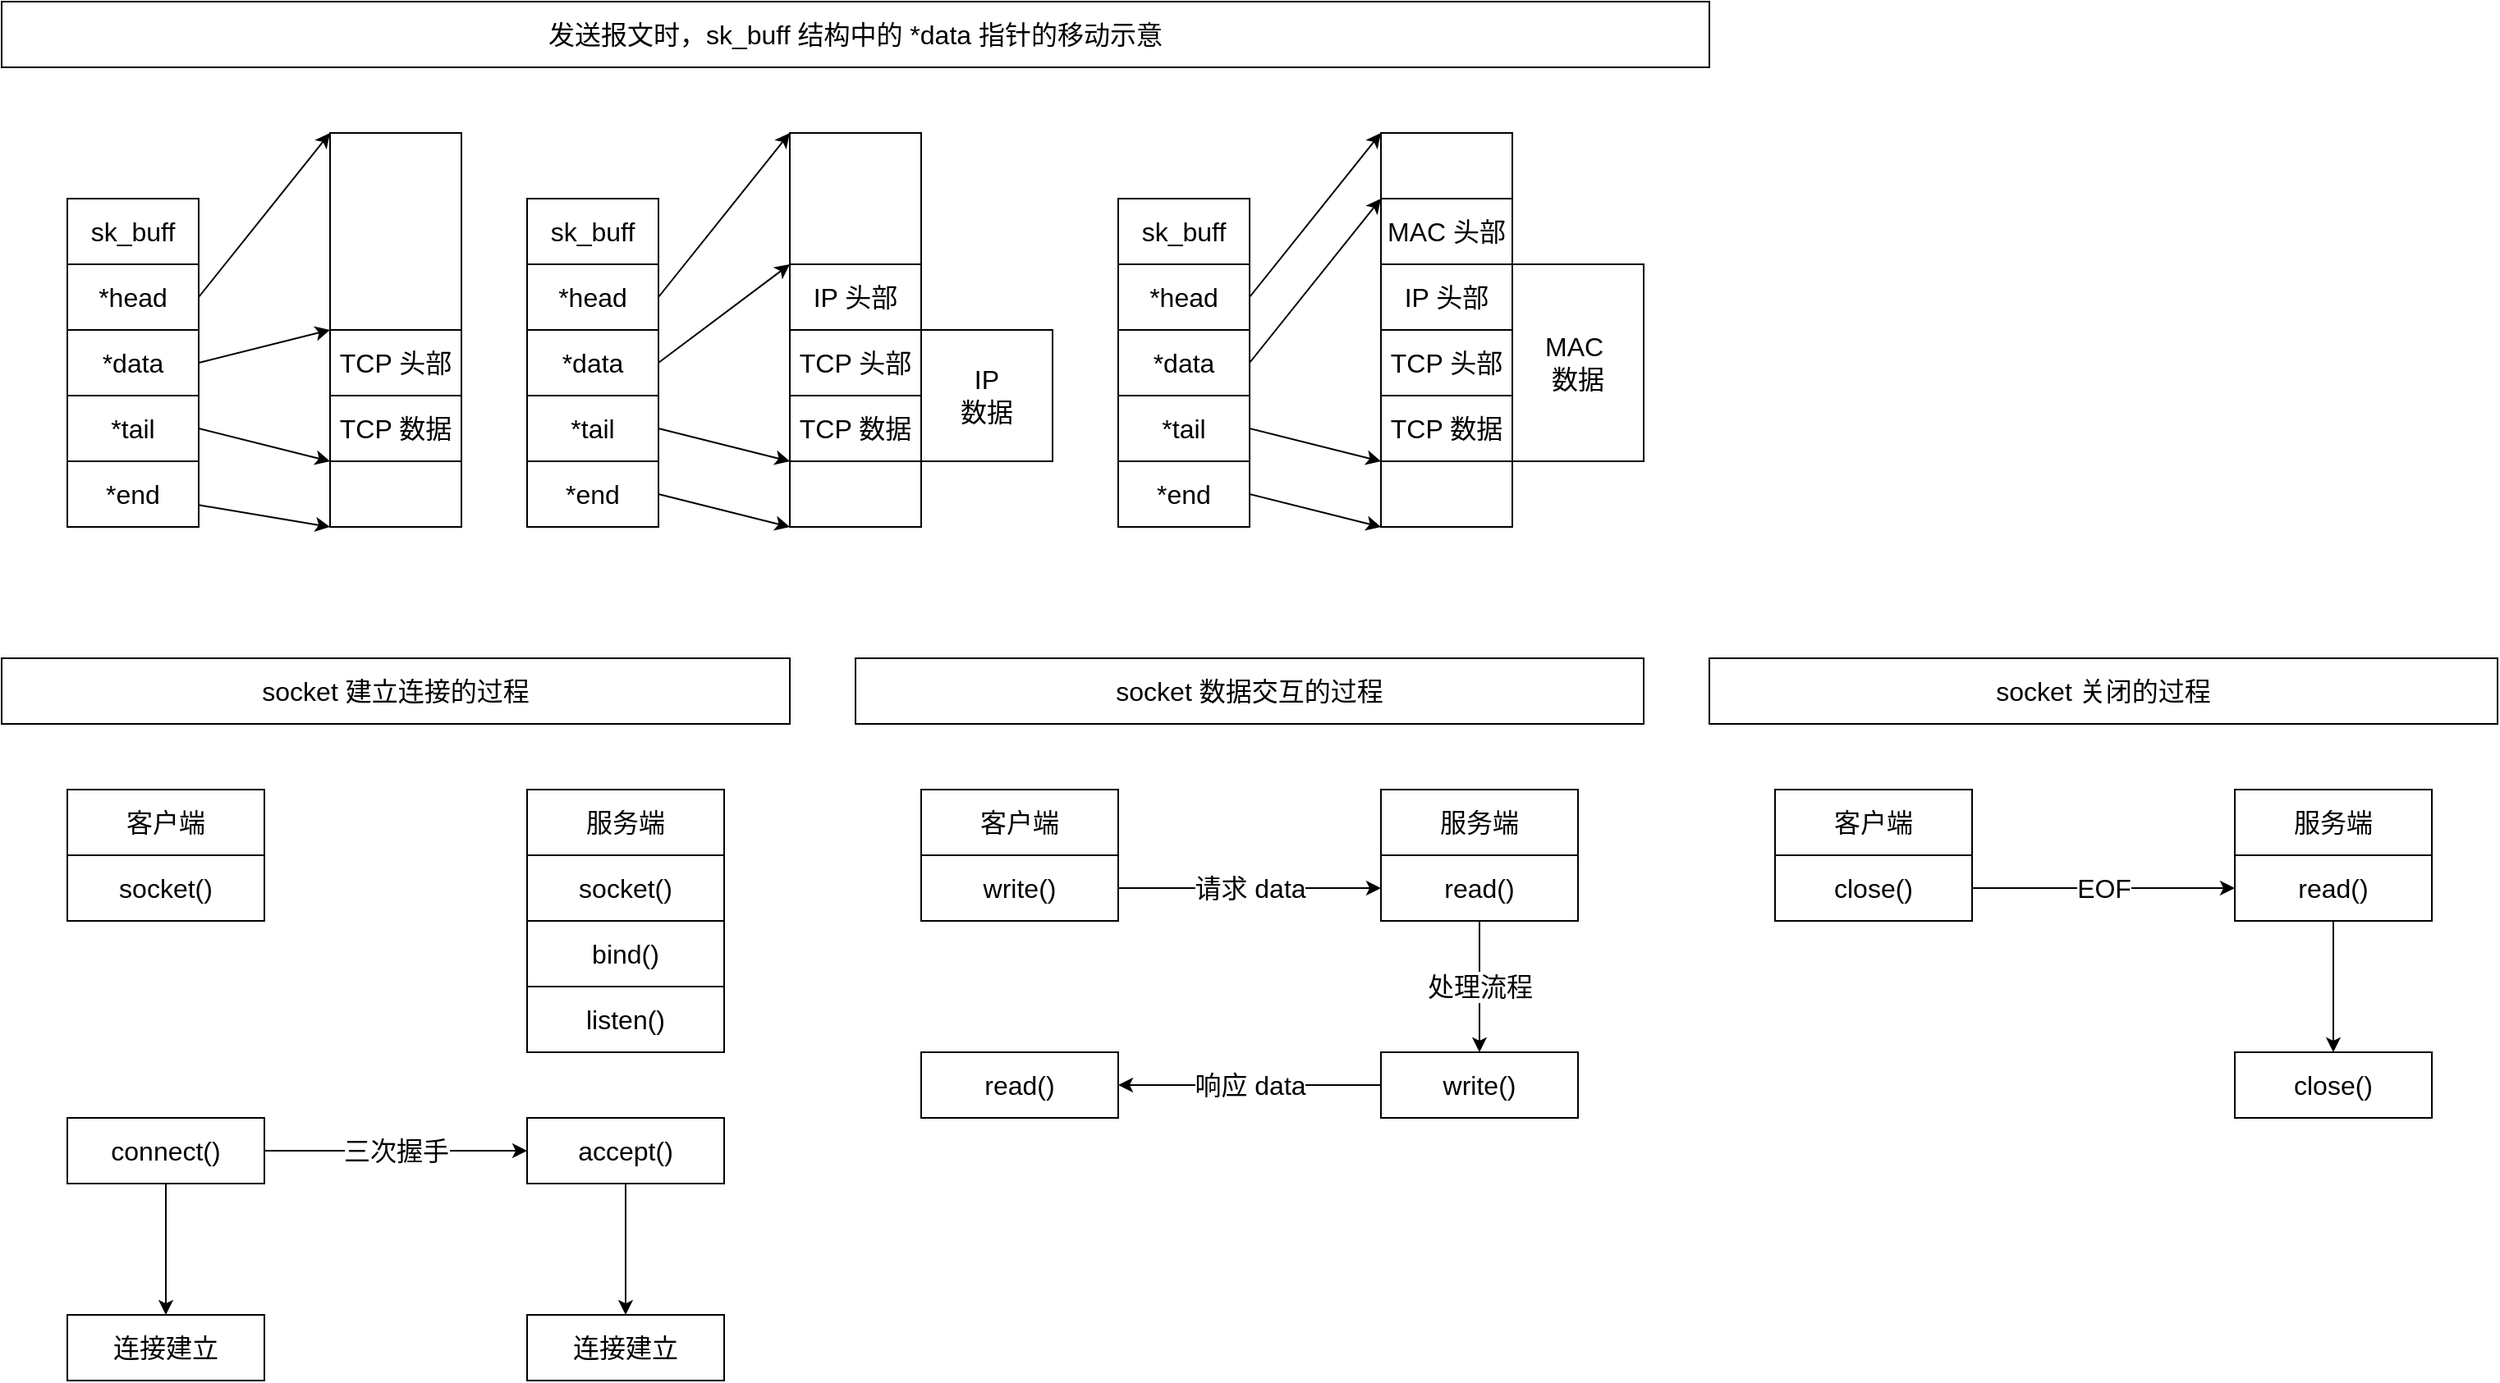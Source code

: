 <mxfile version="17.4.2" type="device"><diagram id="HNPtN634J6ExbS68HOep" name="第 1 页"><mxGraphModel dx="1173" dy="703" grid="1" gridSize="10" guides="0" tooltips="1" connect="1" arrows="0" fold="1" page="1" pageScale="1" pageWidth="827" pageHeight="1169" math="0" shadow="0"><root><mxCell id="0"/><mxCell id="1" parent="0"/><mxCell id="89l5CyNa93373uWAoevp-209" value="" style="edgeStyle=entityRelationEdgeStyle;startArrow=none;endArrow=none;segment=10;curved=1;rounded=0;fontSize=16;" parent="1" edge="1"><mxGeometry relative="1" as="geometry"><mxPoint x="2030" y="860" as="sourcePoint"/></mxGeometry></mxCell><mxCell id="Kh2Rkwwvn3VHc4qiZBlo-2" value="socket 建立连接的过程" style="rounded=0;whiteSpace=wrap;html=1;fontSize=16;strokeColor=default;fillColor=none;" parent="1" vertex="1"><mxGeometry x="40" y="440" width="480" height="40" as="geometry"/></mxCell><mxCell id="Kh2Rkwwvn3VHc4qiZBlo-3" value="客户端" style="rounded=0;whiteSpace=wrap;html=1;fontSize=16;strokeColor=default;fillColor=none;" parent="1" vertex="1"><mxGeometry x="80" y="520" width="120" height="40" as="geometry"/></mxCell><mxCell id="Kh2Rkwwvn3VHc4qiZBlo-4" value="服务端" style="rounded=0;whiteSpace=wrap;html=1;fontSize=16;strokeColor=default;fillColor=none;" parent="1" vertex="1"><mxGeometry x="360" y="520" width="120" height="40" as="geometry"/></mxCell><mxCell id="Kh2Rkwwvn3VHc4qiZBlo-5" value="socket()" style="rounded=0;whiteSpace=wrap;html=1;fontSize=16;strokeColor=default;fillColor=none;" parent="1" vertex="1"><mxGeometry x="360" y="560" width="120" height="40" as="geometry"/></mxCell><mxCell id="Kh2Rkwwvn3VHc4qiZBlo-6" value="bind()" style="rounded=0;whiteSpace=wrap;html=1;fontSize=16;strokeColor=default;fillColor=none;" parent="1" vertex="1"><mxGeometry x="360" y="600" width="120" height="40" as="geometry"/></mxCell><mxCell id="Kh2Rkwwvn3VHc4qiZBlo-7" value="listen()" style="rounded=0;whiteSpace=wrap;html=1;fontSize=16;strokeColor=default;fillColor=none;" parent="1" vertex="1"><mxGeometry x="360" y="640" width="120" height="40" as="geometry"/></mxCell><mxCell id="Kh2Rkwwvn3VHc4qiZBlo-8" value="accept()" style="rounded=0;whiteSpace=wrap;html=1;fontSize=16;strokeColor=default;fillColor=none;" parent="1" vertex="1"><mxGeometry x="360" y="720" width="120" height="40" as="geometry"/></mxCell><mxCell id="Kh2Rkwwvn3VHc4qiZBlo-9" value="socket()" style="rounded=0;whiteSpace=wrap;html=1;fontSize=16;strokeColor=default;fillColor=none;" parent="1" vertex="1"><mxGeometry x="80" y="560" width="120" height="40" as="geometry"/></mxCell><mxCell id="Kh2Rkwwvn3VHc4qiZBlo-10" value="connect()" style="rounded=0;whiteSpace=wrap;html=1;fontSize=16;strokeColor=default;fillColor=none;" parent="1" vertex="1"><mxGeometry x="80" y="720" width="120" height="40" as="geometry"/></mxCell><mxCell id="Kh2Rkwwvn3VHc4qiZBlo-11" value="write()" style="rounded=0;whiteSpace=wrap;html=1;fontSize=16;strokeColor=default;fillColor=none;" parent="1" vertex="1"><mxGeometry x="600" y="560" width="120" height="40" as="geometry"/></mxCell><mxCell id="Kh2Rkwwvn3VHc4qiZBlo-12" value="read()" style="rounded=0;whiteSpace=wrap;html=1;fontSize=16;strokeColor=default;fillColor=none;" parent="1" vertex="1"><mxGeometry x="600" y="680" width="120" height="40" as="geometry"/></mxCell><mxCell id="Kh2Rkwwvn3VHc4qiZBlo-13" value="read()" style="rounded=0;whiteSpace=wrap;html=1;fontSize=16;strokeColor=default;fillColor=none;" parent="1" vertex="1"><mxGeometry x="880" y="560" width="120" height="40" as="geometry"/></mxCell><mxCell id="Kh2Rkwwvn3VHc4qiZBlo-14" value="write()" style="rounded=0;whiteSpace=wrap;html=1;fontSize=16;strokeColor=default;fillColor=none;" parent="1" vertex="1"><mxGeometry x="880" y="680" width="120" height="40" as="geometry"/></mxCell><mxCell id="Kh2Rkwwvn3VHc4qiZBlo-17" value="" style="endArrow=classic;html=1;rounded=0;fontSize=16;" parent="1" source="Kh2Rkwwvn3VHc4qiZBlo-11" target="Kh2Rkwwvn3VHc4qiZBlo-13" edge="1"><mxGeometry width="50" height="50" relative="1" as="geometry"><mxPoint x="980" y="530" as="sourcePoint"/><mxPoint x="1030" y="480" as="targetPoint"/></mxGeometry></mxCell><mxCell id="Kh2Rkwwvn3VHc4qiZBlo-18" value="请求 data" style="edgeLabel;html=1;align=center;verticalAlign=middle;resizable=0;points=[];fontSize=16;" parent="Kh2Rkwwvn3VHc4qiZBlo-17" vertex="1" connectable="0"><mxGeometry relative="1" as="geometry"><mxPoint as="offset"/></mxGeometry></mxCell><mxCell id="Kh2Rkwwvn3VHc4qiZBlo-19" value="" style="endArrow=classic;html=1;rounded=0;fontSize=16;" parent="1" source="Kh2Rkwwvn3VHc4qiZBlo-14" target="Kh2Rkwwvn3VHc4qiZBlo-12" edge="1"><mxGeometry width="50" height="50" relative="1" as="geometry"><mxPoint x="740" y="590" as="sourcePoint"/><mxPoint x="520" y="780" as="targetPoint"/></mxGeometry></mxCell><mxCell id="Kh2Rkwwvn3VHc4qiZBlo-20" value="响应 data" style="edgeLabel;html=1;align=center;verticalAlign=middle;resizable=0;points=[];fontSize=16;" parent="Kh2Rkwwvn3VHc4qiZBlo-19" vertex="1" connectable="0"><mxGeometry relative="1" as="geometry"><mxPoint as="offset"/></mxGeometry></mxCell><mxCell id="Kh2Rkwwvn3VHc4qiZBlo-25" style="edgeStyle=orthogonalEdgeStyle;rounded=0;orthogonalLoop=1;jettySize=auto;html=1;exitX=0.5;exitY=1;exitDx=0;exitDy=0;fontSize=16;" parent="1" source="Kh2Rkwwvn3VHc4qiZBlo-13" target="Kh2Rkwwvn3VHc4qiZBlo-13" edge="1"><mxGeometry relative="1" as="geometry"/></mxCell><mxCell id="Kh2Rkwwvn3VHc4qiZBlo-26" value="" style="endArrow=classic;html=1;rounded=0;fontSize=16;" parent="1" source="Kh2Rkwwvn3VHc4qiZBlo-10" target="Kh2Rkwwvn3VHc4qiZBlo-8" edge="1"><mxGeometry width="50" height="50" relative="1" as="geometry"><mxPoint x="460" y="690" as="sourcePoint"/><mxPoint x="510" y="640" as="targetPoint"/></mxGeometry></mxCell><mxCell id="Kh2Rkwwvn3VHc4qiZBlo-27" value="三次握手" style="edgeLabel;html=1;align=center;verticalAlign=middle;resizable=0;points=[];fontSize=16;" parent="Kh2Rkwwvn3VHc4qiZBlo-26" vertex="1" connectable="0"><mxGeometry relative="1" as="geometry"><mxPoint as="offset"/></mxGeometry></mxCell><mxCell id="Kh2Rkwwvn3VHc4qiZBlo-28" value="&lt;span style=&quot;background-color: rgb(255 , 255 , 255)&quot;&gt;连接建立&lt;/span&gt;" style="rounded=0;whiteSpace=wrap;html=1;fontSize=16;strokeColor=default;fillColor=none;" parent="1" vertex="1"><mxGeometry x="360" y="840" width="120" height="40" as="geometry"/></mxCell><mxCell id="Kh2Rkwwvn3VHc4qiZBlo-29" value="" style="endArrow=classic;html=1;rounded=0;fontSize=16;" parent="1" source="Kh2Rkwwvn3VHc4qiZBlo-8" target="Kh2Rkwwvn3VHc4qiZBlo-28" edge="1"><mxGeometry width="50" height="50" relative="1" as="geometry"><mxPoint x="430" y="850" as="sourcePoint"/><mxPoint x="800" y="780" as="targetPoint"/></mxGeometry></mxCell><mxCell id="Kh2Rkwwvn3VHc4qiZBlo-31" value="" style="endArrow=classic;html=1;rounded=0;fontSize=16;" parent="1" source="Kh2Rkwwvn3VHc4qiZBlo-10" target="WKTPbm9Kl1LLha1jxg8e-77" edge="1"><mxGeometry width="50" height="50" relative="1" as="geometry"><mxPoint x="480" y="770" as="sourcePoint"/><mxPoint x="140" y="790" as="targetPoint"/></mxGeometry></mxCell><mxCell id="J27JXTSSvfdBMVBQKUTt-1" value="sk_buff" style="rounded=0;whiteSpace=wrap;html=1;fillColor=none;fontSize=16;" parent="1" vertex="1"><mxGeometry x="80" y="160" width="80" height="40" as="geometry"/></mxCell><mxCell id="J27JXTSSvfdBMVBQKUTt-2" value="*head" style="rounded=0;whiteSpace=wrap;html=1;fillColor=none;fontSize=16;" parent="1" vertex="1"><mxGeometry x="80" y="200" width="80" height="40" as="geometry"/></mxCell><mxCell id="J27JXTSSvfdBMVBQKUTt-3" value="*data" style="rounded=0;whiteSpace=wrap;html=1;fillColor=none;fontSize=16;" parent="1" vertex="1"><mxGeometry x="80" y="240" width="80" height="40" as="geometry"/></mxCell><mxCell id="J27JXTSSvfdBMVBQKUTt-4" value="*tail" style="rounded=0;whiteSpace=wrap;html=1;fillColor=none;fontSize=16;" parent="1" vertex="1"><mxGeometry x="80" y="280" width="80" height="40" as="geometry"/></mxCell><mxCell id="J27JXTSSvfdBMVBQKUTt-6" value="*end" style="rounded=0;whiteSpace=wrap;html=1;fillColor=none;fontSize=16;" parent="1" vertex="1"><mxGeometry x="80" y="320" width="80" height="40" as="geometry"/></mxCell><mxCell id="J27JXTSSvfdBMVBQKUTt-7" value="" style="rounded=0;whiteSpace=wrap;html=1;fillColor=none;fontSize=16;" parent="1" vertex="1"><mxGeometry x="240" y="120" width="80" height="120" as="geometry"/></mxCell><mxCell id="J27JXTSSvfdBMVBQKUTt-8" value="TCP 头部" style="rounded=0;whiteSpace=wrap;html=1;fillColor=none;fontSize=16;" parent="1" vertex="1"><mxGeometry x="240" y="240" width="80" height="40" as="geometry"/></mxCell><mxCell id="J27JXTSSvfdBMVBQKUTt-9" value="TCP 数据" style="rounded=0;whiteSpace=wrap;html=1;fillColor=none;fontSize=16;" parent="1" vertex="1"><mxGeometry x="240" y="280" width="80" height="40" as="geometry"/></mxCell><mxCell id="J27JXTSSvfdBMVBQKUTt-10" value="" style="rounded=0;whiteSpace=wrap;html=1;fillColor=none;fontSize=16;" parent="1" vertex="1"><mxGeometry x="240" y="320" width="80" height="40" as="geometry"/></mxCell><mxCell id="J27JXTSSvfdBMVBQKUTt-11" value="IP 头部" style="rounded=0;whiteSpace=wrap;html=1;fillColor=none;fontSize=16;" parent="1" vertex="1"><mxGeometry x="520" y="200" width="80" height="40" as="geometry"/></mxCell><mxCell id="J27JXTSSvfdBMVBQKUTt-12" value="TCP 头部" style="rounded=0;whiteSpace=wrap;html=1;fillColor=none;fontSize=16;" parent="1" vertex="1"><mxGeometry x="520" y="240" width="80" height="40" as="geometry"/></mxCell><mxCell id="J27JXTSSvfdBMVBQKUTt-13" value="TCP 数据" style="rounded=0;whiteSpace=wrap;html=1;fillColor=none;fontSize=16;" parent="1" vertex="1"><mxGeometry x="520" y="280" width="80" height="40" as="geometry"/></mxCell><mxCell id="J27JXTSSvfdBMVBQKUTt-14" value="" style="rounded=0;whiteSpace=wrap;html=1;fillColor=none;fontSize=16;" parent="1" vertex="1"><mxGeometry x="520" y="320" width="80" height="40" as="geometry"/></mxCell><mxCell id="J27JXTSSvfdBMVBQKUTt-15" value="" style="rounded=0;whiteSpace=wrap;html=1;fillColor=none;fontSize=16;" parent="1" vertex="1"><mxGeometry x="520" y="120" width="80" height="80" as="geometry"/></mxCell><mxCell id="J27JXTSSvfdBMVBQKUTt-16" value="IP&lt;br&gt;数据" style="rounded=0;whiteSpace=wrap;html=1;fillColor=none;fontSize=16;" parent="1" vertex="1"><mxGeometry x="600" y="240" width="80" height="80" as="geometry"/></mxCell><mxCell id="J27JXTSSvfdBMVBQKUTt-17" value="IP 头部" style="rounded=0;whiteSpace=wrap;html=1;fillColor=none;fontSize=16;" parent="1" vertex="1"><mxGeometry x="880" y="200" width="80" height="40" as="geometry"/></mxCell><mxCell id="J27JXTSSvfdBMVBQKUTt-18" value="TCP 头部" style="rounded=0;whiteSpace=wrap;html=1;fillColor=none;fontSize=16;" parent="1" vertex="1"><mxGeometry x="880" y="240" width="80" height="40" as="geometry"/></mxCell><mxCell id="J27JXTSSvfdBMVBQKUTt-19" value="TCP 数据" style="rounded=0;whiteSpace=wrap;html=1;fillColor=none;fontSize=16;" parent="1" vertex="1"><mxGeometry x="880" y="280" width="80" height="40" as="geometry"/></mxCell><mxCell id="J27JXTSSvfdBMVBQKUTt-20" value="" style="rounded=0;whiteSpace=wrap;html=1;fillColor=none;fontSize=16;" parent="1" vertex="1"><mxGeometry x="880" y="320" width="80" height="40" as="geometry"/></mxCell><mxCell id="J27JXTSSvfdBMVBQKUTt-21" value="MAC 头部" style="rounded=0;whiteSpace=wrap;html=1;fillColor=none;fontSize=16;" parent="1" vertex="1"><mxGeometry x="880" y="160" width="80" height="40" as="geometry"/></mxCell><mxCell id="J27JXTSSvfdBMVBQKUTt-22" value="MAC&amp;nbsp;&lt;br&gt;数据" style="rounded=0;whiteSpace=wrap;html=1;fillColor=none;fontSize=16;" parent="1" vertex="1"><mxGeometry x="960" y="200" width="80" height="120" as="geometry"/></mxCell><mxCell id="J27JXTSSvfdBMVBQKUTt-23" value="" style="rounded=0;whiteSpace=wrap;html=1;fillColor=none;fontSize=16;" parent="1" vertex="1"><mxGeometry x="880" y="120" width="80" height="40" as="geometry"/></mxCell><mxCell id="J27JXTSSvfdBMVBQKUTt-24" value="" style="endArrow=classic;html=1;rounded=0;entryX=0;entryY=0;entryDx=0;entryDy=0;exitX=1;exitY=0.5;exitDx=0;exitDy=0;fontSize=16;" parent="1" source="J27JXTSSvfdBMVBQKUTt-2" target="J27JXTSSvfdBMVBQKUTt-7" edge="1"><mxGeometry width="50" height="50" relative="1" as="geometry"><mxPoint x="300" y="260" as="sourcePoint"/><mxPoint x="350" y="210" as="targetPoint"/></mxGeometry></mxCell><mxCell id="J27JXTSSvfdBMVBQKUTt-25" value="" style="endArrow=classic;html=1;rounded=0;entryX=0;entryY=0;entryDx=0;entryDy=0;exitX=1;exitY=0.5;exitDx=0;exitDy=0;fontSize=16;" parent="1" source="J27JXTSSvfdBMVBQKUTt-3" target="J27JXTSSvfdBMVBQKUTt-8" edge="1"><mxGeometry width="50" height="50" relative="1" as="geometry"><mxPoint x="154" y="210" as="sourcePoint"/><mxPoint x="250" y="130" as="targetPoint"/></mxGeometry></mxCell><mxCell id="J27JXTSSvfdBMVBQKUTt-26" value="" style="endArrow=classic;html=1;rounded=0;entryX=0;entryY=1;entryDx=0;entryDy=0;exitX=1;exitY=0.5;exitDx=0;exitDy=0;fontSize=16;" parent="1" source="J27JXTSSvfdBMVBQKUTt-4" target="J27JXTSSvfdBMVBQKUTt-9" edge="1"><mxGeometry width="50" height="50" relative="1" as="geometry"><mxPoint x="170" y="230" as="sourcePoint"/><mxPoint x="250" y="130" as="targetPoint"/></mxGeometry></mxCell><mxCell id="J27JXTSSvfdBMVBQKUTt-27" value="" style="endArrow=classic;html=1;rounded=0;entryX=0;entryY=1;entryDx=0;entryDy=0;fontSize=16;" parent="1" source="J27JXTSSvfdBMVBQKUTt-6" target="J27JXTSSvfdBMVBQKUTt-10" edge="1"><mxGeometry width="50" height="50" relative="1" as="geometry"><mxPoint x="170" y="310" as="sourcePoint"/><mxPoint x="250" y="330" as="targetPoint"/></mxGeometry></mxCell><mxCell id="J27JXTSSvfdBMVBQKUTt-28" value="sk_buff" style="rounded=0;whiteSpace=wrap;html=1;fillColor=none;fontSize=16;" parent="1" vertex="1"><mxGeometry x="360" y="160" width="80" height="40" as="geometry"/></mxCell><mxCell id="J27JXTSSvfdBMVBQKUTt-29" value="*head" style="rounded=0;whiteSpace=wrap;html=1;fillColor=none;fontSize=16;" parent="1" vertex="1"><mxGeometry x="360" y="200" width="80" height="40" as="geometry"/></mxCell><mxCell id="J27JXTSSvfdBMVBQKUTt-30" value="*data" style="rounded=0;whiteSpace=wrap;html=1;fillColor=none;fontSize=16;" parent="1" vertex="1"><mxGeometry x="360" y="240" width="80" height="40" as="geometry"/></mxCell><mxCell id="J27JXTSSvfdBMVBQKUTt-31" value="*tail" style="rounded=0;whiteSpace=wrap;html=1;fillColor=none;fontSize=16;" parent="1" vertex="1"><mxGeometry x="360" y="280" width="80" height="40" as="geometry"/></mxCell><mxCell id="J27JXTSSvfdBMVBQKUTt-32" value="*end" style="rounded=0;whiteSpace=wrap;html=1;fillColor=none;fontSize=16;" parent="1" vertex="1"><mxGeometry x="360" y="320" width="80" height="40" as="geometry"/></mxCell><mxCell id="J27JXTSSvfdBMVBQKUTt-33" value="" style="endArrow=classic;html=1;rounded=0;entryX=0;entryY=0;entryDx=0;entryDy=0;exitX=1;exitY=0.5;exitDx=0;exitDy=0;fontSize=16;" parent="1" source="J27JXTSSvfdBMVBQKUTt-30" target="J27JXTSSvfdBMVBQKUTt-11" edge="1"><mxGeometry width="50" height="50" relative="1" as="geometry"><mxPoint x="120" y="260" as="sourcePoint"/><mxPoint x="200" y="240" as="targetPoint"/></mxGeometry></mxCell><mxCell id="J27JXTSSvfdBMVBQKUTt-34" value="" style="endArrow=classic;html=1;rounded=0;entryX=0;entryY=0;entryDx=0;entryDy=0;exitX=1;exitY=0.5;exitDx=0;exitDy=0;fontSize=16;" parent="1" source="J27JXTSSvfdBMVBQKUTt-29" target="J27JXTSSvfdBMVBQKUTt-15" edge="1"><mxGeometry width="50" height="50" relative="1" as="geometry"><mxPoint x="120" y="220" as="sourcePoint"/><mxPoint x="200" y="120" as="targetPoint"/></mxGeometry></mxCell><mxCell id="J27JXTSSvfdBMVBQKUTt-35" value="" style="endArrow=classic;html=1;rounded=0;entryX=0;entryY=0;entryDx=0;entryDy=0;exitX=1;exitY=0.5;exitDx=0;exitDy=0;fontSize=16;" parent="1" source="J27JXTSSvfdBMVBQKUTt-31" target="J27JXTSSvfdBMVBQKUTt-14" edge="1"><mxGeometry width="50" height="50" relative="1" as="geometry"><mxPoint x="450" y="230" as="sourcePoint"/><mxPoint x="500" y="130" as="targetPoint"/></mxGeometry></mxCell><mxCell id="J27JXTSSvfdBMVBQKUTt-36" value="" style="endArrow=classic;html=1;rounded=0;entryX=0;entryY=1;entryDx=0;entryDy=0;exitX=1;exitY=0.5;exitDx=0;exitDy=0;fontSize=16;" parent="1" source="J27JXTSSvfdBMVBQKUTt-32" target="J27JXTSSvfdBMVBQKUTt-14" edge="1"><mxGeometry width="50" height="50" relative="1" as="geometry"><mxPoint x="450" y="310" as="sourcePoint"/><mxPoint x="500" y="330" as="targetPoint"/></mxGeometry></mxCell><mxCell id="J27JXTSSvfdBMVBQKUTt-37" value="sk_buff" style="rounded=0;whiteSpace=wrap;html=1;fillColor=none;fontSize=16;" parent="1" vertex="1"><mxGeometry x="720" y="160" width="80" height="40" as="geometry"/></mxCell><mxCell id="J27JXTSSvfdBMVBQKUTt-38" value="*head" style="rounded=0;whiteSpace=wrap;html=1;fillColor=none;fontSize=16;" parent="1" vertex="1"><mxGeometry x="720" y="200" width="80" height="40" as="geometry"/></mxCell><mxCell id="J27JXTSSvfdBMVBQKUTt-39" value="*data" style="rounded=0;whiteSpace=wrap;html=1;fillColor=none;fontSize=16;" parent="1" vertex="1"><mxGeometry x="720" y="240" width="80" height="40" as="geometry"/></mxCell><mxCell id="J27JXTSSvfdBMVBQKUTt-40" value="*tail" style="rounded=0;whiteSpace=wrap;html=1;fillColor=none;fontSize=16;" parent="1" vertex="1"><mxGeometry x="720" y="280" width="80" height="40" as="geometry"/></mxCell><mxCell id="J27JXTSSvfdBMVBQKUTt-41" value="*end" style="rounded=0;whiteSpace=wrap;html=1;fillColor=none;fontSize=16;" parent="1" vertex="1"><mxGeometry x="720" y="320" width="80" height="40" as="geometry"/></mxCell><mxCell id="J27JXTSSvfdBMVBQKUTt-42" value="" style="endArrow=classic;html=1;rounded=0;exitX=1;exitY=0.5;exitDx=0;exitDy=0;entryX=0;entryY=0;entryDx=0;entryDy=0;fontSize=16;" parent="1" source="J27JXTSSvfdBMVBQKUTt-38" target="J27JXTSSvfdBMVBQKUTt-23" edge="1"><mxGeometry width="50" height="50" relative="1" as="geometry"><mxPoint x="830" y="250" as="sourcePoint"/><mxPoint x="890" y="130" as="targetPoint"/></mxGeometry></mxCell><mxCell id="J27JXTSSvfdBMVBQKUTt-43" value="" style="endArrow=classic;html=1;rounded=0;entryX=0;entryY=0;entryDx=0;entryDy=0;exitX=1;exitY=0.5;exitDx=0;exitDy=0;fontSize=16;" parent="1" source="J27JXTSSvfdBMVBQKUTt-39" target="J27JXTSSvfdBMVBQKUTt-21" edge="1"><mxGeometry width="50" height="50" relative="1" as="geometry"><mxPoint x="450" y="290" as="sourcePoint"/><mxPoint x="500" y="230" as="targetPoint"/></mxGeometry></mxCell><mxCell id="J27JXTSSvfdBMVBQKUTt-44" value="" style="endArrow=classic;html=1;rounded=0;entryX=0;entryY=0;entryDx=0;entryDy=0;exitX=1;exitY=0.5;exitDx=0;exitDy=0;fontSize=16;" parent="1" source="J27JXTSSvfdBMVBQKUTt-40" target="J27JXTSSvfdBMVBQKUTt-20" edge="1"><mxGeometry width="50" height="50" relative="1" as="geometry"><mxPoint x="810" y="270" as="sourcePoint"/><mxPoint x="900" y="190" as="targetPoint"/></mxGeometry></mxCell><mxCell id="J27JXTSSvfdBMVBQKUTt-45" value="" style="endArrow=classic;html=1;rounded=0;entryX=0;entryY=1;entryDx=0;entryDy=0;exitX=1;exitY=0.5;exitDx=0;exitDy=0;fontSize=16;" parent="1" source="J27JXTSSvfdBMVBQKUTt-41" target="J27JXTSSvfdBMVBQKUTt-20" edge="1"><mxGeometry width="50" height="50" relative="1" as="geometry"><mxPoint x="810" y="310" as="sourcePoint"/><mxPoint x="900" y="350" as="targetPoint"/></mxGeometry></mxCell><mxCell id="J27JXTSSvfdBMVBQKUTt-46" value="发送报文时，sk_buff 结构中的 *data 指针的移动示意" style="rounded=0;whiteSpace=wrap;html=1;fillColor=none;fontSize=16;" parent="1" vertex="1"><mxGeometry x="40" y="40" width="1040" height="40" as="geometry"/></mxCell><mxCell id="WKTPbm9Kl1LLha1jxg8e-77" value="&lt;span style=&quot;background-color: rgb(255 , 255 , 255)&quot;&gt;连接建立&lt;/span&gt;" style="rounded=0;whiteSpace=wrap;html=1;fontSize=16;strokeColor=default;fillColor=none;" vertex="1" parent="1"><mxGeometry x="80" y="840" width="120" height="40" as="geometry"/></mxCell><mxCell id="WKTPbm9Kl1LLha1jxg8e-78" value="socket 数据交互的过程" style="rounded=0;whiteSpace=wrap;html=1;fontSize=16;strokeColor=default;fillColor=none;" vertex="1" parent="1"><mxGeometry x="560" y="440" width="480" height="40" as="geometry"/></mxCell><mxCell id="WKTPbm9Kl1LLha1jxg8e-79" value="socket 关闭的过程" style="rounded=0;whiteSpace=wrap;html=1;fontSize=16;strokeColor=default;fillColor=none;" vertex="1" parent="1"><mxGeometry x="1080" y="440" width="480" height="40" as="geometry"/></mxCell><mxCell id="WKTPbm9Kl1LLha1jxg8e-80" value="客户端" style="rounded=0;whiteSpace=wrap;html=1;fontSize=16;strokeColor=default;fillColor=none;" vertex="1" parent="1"><mxGeometry x="1120" y="520" width="120" height="40" as="geometry"/></mxCell><mxCell id="WKTPbm9Kl1LLha1jxg8e-81" value="服务端" style="rounded=0;whiteSpace=wrap;html=1;fontSize=16;strokeColor=default;fillColor=none;" vertex="1" parent="1"><mxGeometry x="1400" y="520" width="120" height="40" as="geometry"/></mxCell><mxCell id="WKTPbm9Kl1LLha1jxg8e-82" value="read()" style="rounded=0;whiteSpace=wrap;html=1;fontSize=16;strokeColor=default;fillColor=none;" vertex="1" parent="1"><mxGeometry x="1400" y="560" width="120" height="40" as="geometry"/></mxCell><mxCell id="WKTPbm9Kl1LLha1jxg8e-83" value="close()" style="rounded=0;whiteSpace=wrap;html=1;fontSize=16;strokeColor=default;fillColor=none;" vertex="1" parent="1"><mxGeometry x="1120" y="560" width="120" height="40" as="geometry"/></mxCell><mxCell id="WKTPbm9Kl1LLha1jxg8e-84" value="close()" style="rounded=0;whiteSpace=wrap;html=1;fontSize=16;strokeColor=default;fillColor=none;" vertex="1" parent="1"><mxGeometry x="1400" y="680" width="120" height="40" as="geometry"/></mxCell><mxCell id="WKTPbm9Kl1LLha1jxg8e-85" value="" style="endArrow=classic;html=1;rounded=0;fontSize=16;" edge="1" parent="1" source="WKTPbm9Kl1LLha1jxg8e-83" target="WKTPbm9Kl1LLha1jxg8e-82"><mxGeometry width="50" height="50" relative="1" as="geometry"><mxPoint x="1240" y="580" as="sourcePoint"/><mxPoint x="1460" y="580" as="targetPoint"/></mxGeometry></mxCell><mxCell id="WKTPbm9Kl1LLha1jxg8e-86" value="EOF" style="edgeLabel;html=1;align=center;verticalAlign=middle;resizable=0;points=[];fontSize=16;" vertex="1" connectable="0" parent="WKTPbm9Kl1LLha1jxg8e-85"><mxGeometry relative="1" as="geometry"><mxPoint as="offset"/></mxGeometry></mxCell><mxCell id="WKTPbm9Kl1LLha1jxg8e-87" value="" style="endArrow=classic;html=1;rounded=0;fontSize=16;" edge="1" parent="1" source="WKTPbm9Kl1LLha1jxg8e-82" target="WKTPbm9Kl1LLha1jxg8e-84"><mxGeometry width="50" height="50" relative="1" as="geometry"><mxPoint x="1210" y="688.663" as="sourcePoint"/><mxPoint x="1430" y="629.997" as="targetPoint"/></mxGeometry></mxCell><mxCell id="WKTPbm9Kl1LLha1jxg8e-89" style="edgeStyle=orthogonalEdgeStyle;rounded=0;orthogonalLoop=1;jettySize=auto;html=1;exitX=0.5;exitY=1;exitDx=0;exitDy=0;fontSize=16;" edge="1" parent="1" source="WKTPbm9Kl1LLha1jxg8e-82" target="WKTPbm9Kl1LLha1jxg8e-82"><mxGeometry relative="1" as="geometry"/></mxCell><mxCell id="WKTPbm9Kl1LLha1jxg8e-90" value="客户端" style="rounded=0;whiteSpace=wrap;html=1;fontSize=16;strokeColor=default;fillColor=none;" vertex="1" parent="1"><mxGeometry x="600" y="520" width="120" height="40" as="geometry"/></mxCell><mxCell id="WKTPbm9Kl1LLha1jxg8e-91" value="服务端" style="rounded=0;whiteSpace=wrap;html=1;fontSize=16;strokeColor=default;fillColor=none;" vertex="1" parent="1"><mxGeometry x="880" y="520" width="120" height="40" as="geometry"/></mxCell><mxCell id="WKTPbm9Kl1LLha1jxg8e-92" value="" style="endArrow=classic;html=1;rounded=0;fontSize=16;" edge="1" parent="1" source="Kh2Rkwwvn3VHc4qiZBlo-13" target="Kh2Rkwwvn3VHc4qiZBlo-14"><mxGeometry width="50" height="50" relative="1" as="geometry"><mxPoint x="730" y="590" as="sourcePoint"/><mxPoint x="890" y="590" as="targetPoint"/></mxGeometry></mxCell><mxCell id="WKTPbm9Kl1LLha1jxg8e-93" value="处理流程" style="edgeLabel;html=1;align=center;verticalAlign=middle;resizable=0;points=[];fontSize=16;" vertex="1" connectable="0" parent="WKTPbm9Kl1LLha1jxg8e-92"><mxGeometry relative="1" as="geometry"><mxPoint as="offset"/></mxGeometry></mxCell></root></mxGraphModel></diagram></mxfile>